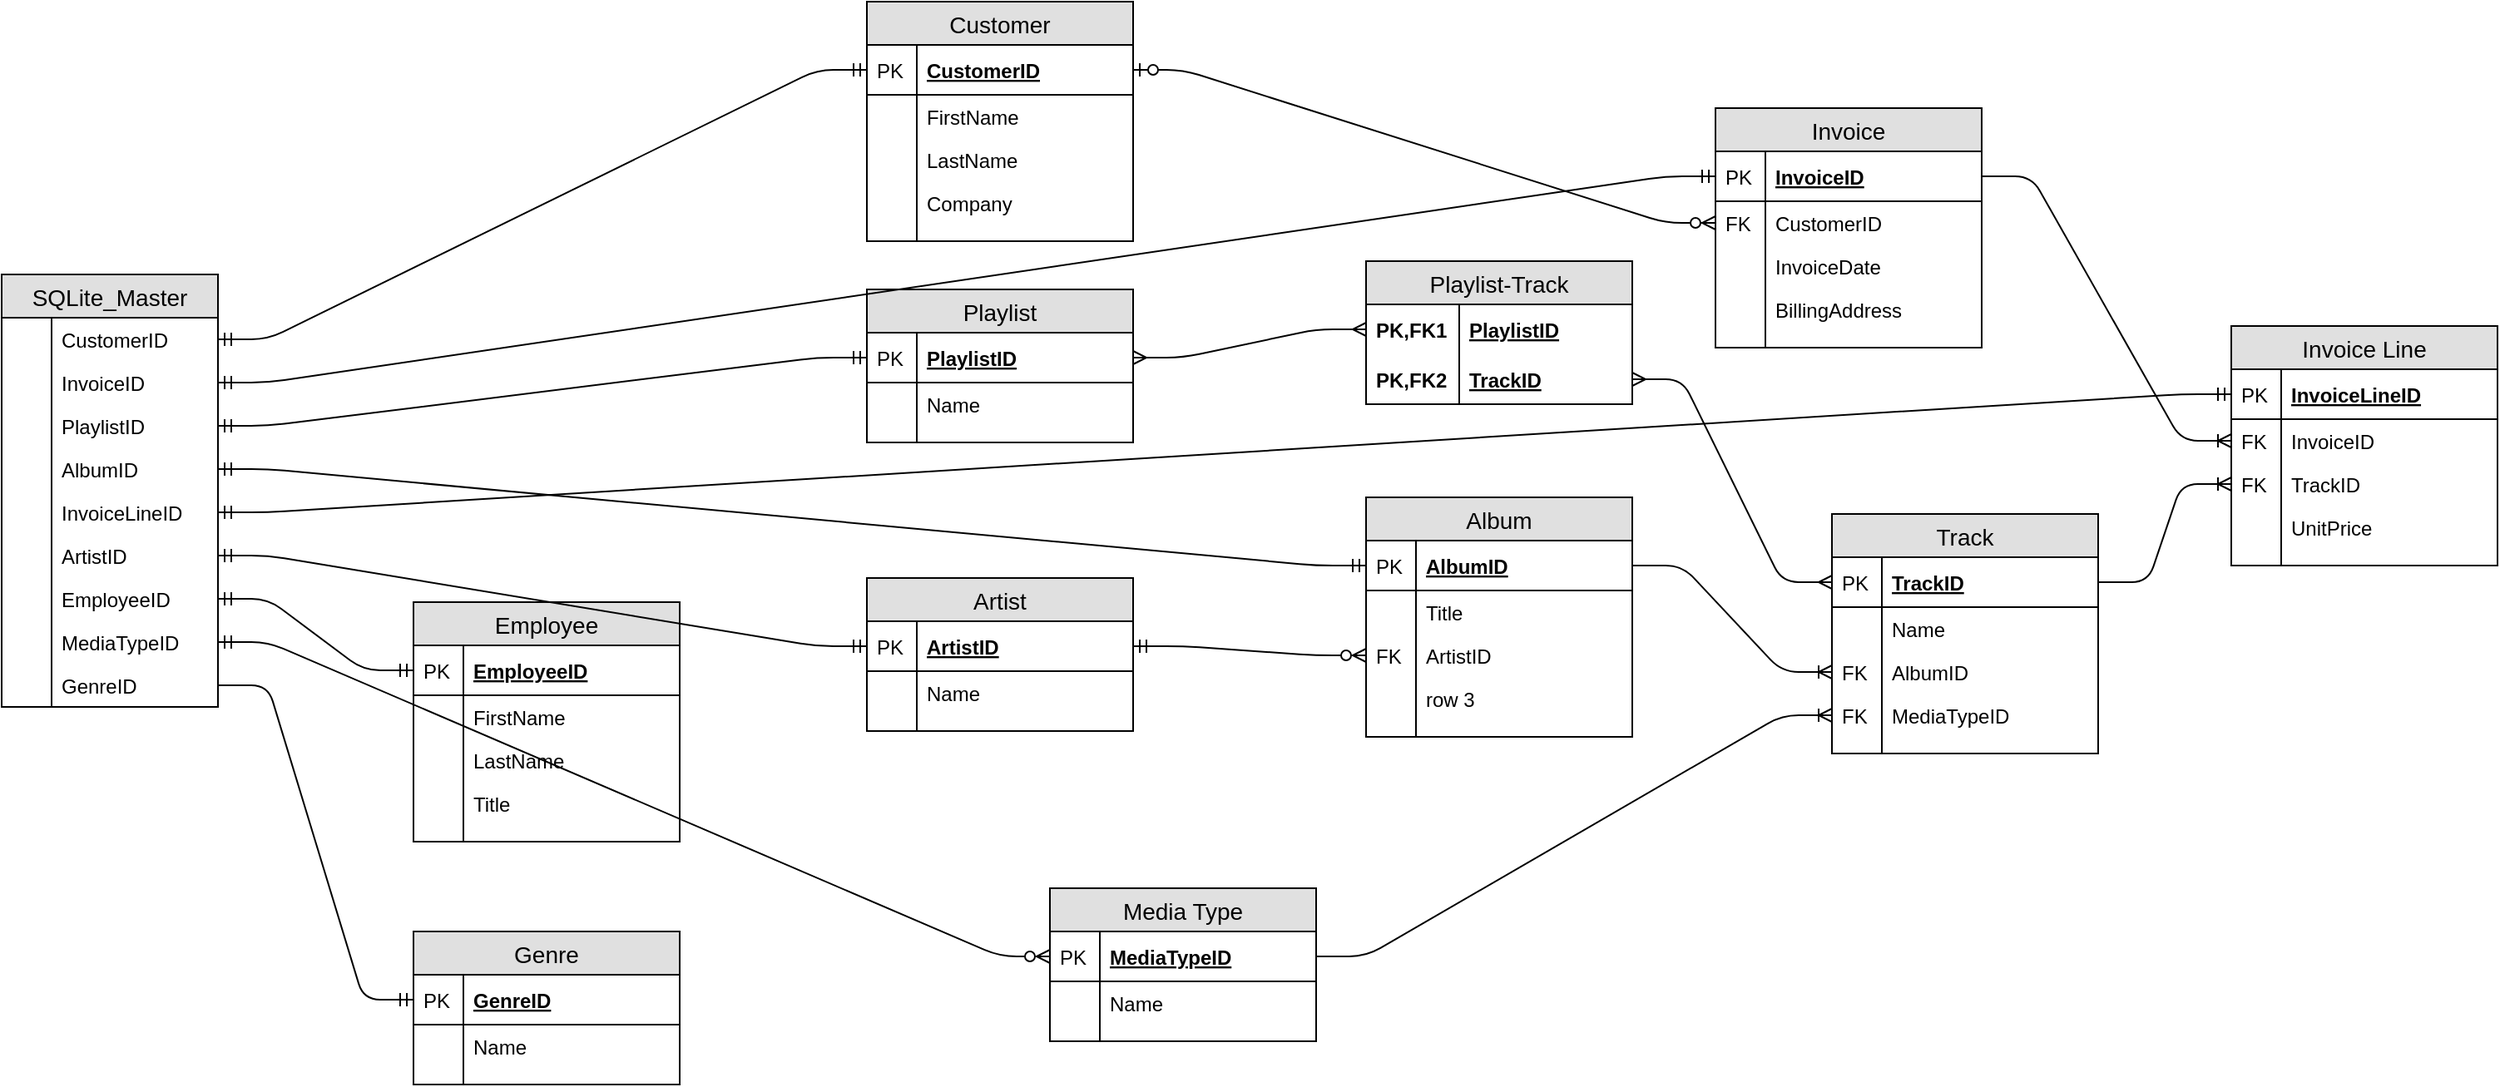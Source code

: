 <mxfile version="11.1.1" type="device"><diagram id="IpevnmtMNygLHd4X5Z6_" name="Page-1"><mxGraphModel dx="2503" dy="1873" grid="1" gridSize="10" guides="1" tooltips="1" connect="1" arrows="1" fold="1" page="1" pageScale="1" pageWidth="850" pageHeight="1100" math="0" shadow="0"><root><mxCell id="0"/><mxCell id="1" parent="0"/><mxCell id="aIwB2jkCK78AEVA_nYza-9" value="Album" style="swimlane;fontStyle=0;childLayout=stackLayout;horizontal=1;startSize=26;fillColor=#e0e0e0;horizontalStack=0;resizeParent=1;resizeParentMax=0;resizeLast=0;collapsible=1;marginBottom=0;swimlaneFillColor=#ffffff;align=center;fontSize=14;" vertex="1" parent="1"><mxGeometry x="580" y="-790" width="160" height="144" as="geometry"/></mxCell><mxCell id="aIwB2jkCK78AEVA_nYza-10" value="AlbumID" style="shape=partialRectangle;top=0;left=0;right=0;bottom=1;align=left;verticalAlign=middle;fillColor=none;spacingLeft=34;spacingRight=4;overflow=hidden;rotatable=0;points=[[0,0.5],[1,0.5]];portConstraint=eastwest;dropTarget=0;fontStyle=5;fontSize=12;" vertex="1" parent="aIwB2jkCK78AEVA_nYza-9"><mxGeometry y="26" width="160" height="30" as="geometry"/></mxCell><mxCell id="aIwB2jkCK78AEVA_nYza-11" value="PK" style="shape=partialRectangle;top=0;left=0;bottom=0;fillColor=none;align=left;verticalAlign=middle;spacingLeft=4;spacingRight=4;overflow=hidden;rotatable=0;points=[];portConstraint=eastwest;part=1;fontSize=12;" vertex="1" connectable="0" parent="aIwB2jkCK78AEVA_nYza-10"><mxGeometry width="30" height="30" as="geometry"/></mxCell><mxCell id="aIwB2jkCK78AEVA_nYza-12" value="Title" style="shape=partialRectangle;top=0;left=0;right=0;bottom=0;align=left;verticalAlign=top;fillColor=none;spacingLeft=34;spacingRight=4;overflow=hidden;rotatable=0;points=[[0,0.5],[1,0.5]];portConstraint=eastwest;dropTarget=0;fontSize=12;" vertex="1" parent="aIwB2jkCK78AEVA_nYza-9"><mxGeometry y="56" width="160" height="26" as="geometry"/></mxCell><mxCell id="aIwB2jkCK78AEVA_nYza-13" value="" style="shape=partialRectangle;top=0;left=0;bottom=0;fillColor=none;align=left;verticalAlign=top;spacingLeft=4;spacingRight=4;overflow=hidden;rotatable=0;points=[];portConstraint=eastwest;part=1;fontSize=12;" vertex="1" connectable="0" parent="aIwB2jkCK78AEVA_nYza-12"><mxGeometry width="30" height="26" as="geometry"/></mxCell><mxCell id="aIwB2jkCK78AEVA_nYza-14" value="ArtistID" style="shape=partialRectangle;top=0;left=0;right=0;bottom=0;align=left;verticalAlign=top;fillColor=none;spacingLeft=34;spacingRight=4;overflow=hidden;rotatable=0;points=[[0,0.5],[1,0.5]];portConstraint=eastwest;dropTarget=0;fontSize=12;" vertex="1" parent="aIwB2jkCK78AEVA_nYza-9"><mxGeometry y="82" width="160" height="26" as="geometry"/></mxCell><mxCell id="aIwB2jkCK78AEVA_nYza-15" value="FK" style="shape=partialRectangle;top=0;left=0;bottom=0;fillColor=none;align=left;verticalAlign=top;spacingLeft=4;spacingRight=4;overflow=hidden;rotatable=0;points=[];portConstraint=eastwest;part=1;fontSize=12;" vertex="1" connectable="0" parent="aIwB2jkCK78AEVA_nYza-14"><mxGeometry width="30" height="26" as="geometry"/></mxCell><mxCell id="aIwB2jkCK78AEVA_nYza-16" value="row 3" style="shape=partialRectangle;top=0;left=0;right=0;bottom=0;align=left;verticalAlign=top;fillColor=none;spacingLeft=34;spacingRight=4;overflow=hidden;rotatable=0;points=[[0,0.5],[1,0.5]];portConstraint=eastwest;dropTarget=0;fontSize=12;" vertex="1" parent="aIwB2jkCK78AEVA_nYza-9"><mxGeometry y="108" width="160" height="26" as="geometry"/></mxCell><mxCell id="aIwB2jkCK78AEVA_nYza-17" value="" style="shape=partialRectangle;top=0;left=0;bottom=0;fillColor=none;align=left;verticalAlign=top;spacingLeft=4;spacingRight=4;overflow=hidden;rotatable=0;points=[];portConstraint=eastwest;part=1;fontSize=12;" vertex="1" connectable="0" parent="aIwB2jkCK78AEVA_nYza-16"><mxGeometry width="30" height="26" as="geometry"/></mxCell><mxCell id="aIwB2jkCK78AEVA_nYza-18" value="" style="shape=partialRectangle;top=0;left=0;right=0;bottom=0;align=left;verticalAlign=top;fillColor=none;spacingLeft=34;spacingRight=4;overflow=hidden;rotatable=0;points=[[0,0.5],[1,0.5]];portConstraint=eastwest;dropTarget=0;fontSize=12;" vertex="1" parent="aIwB2jkCK78AEVA_nYza-9"><mxGeometry y="134" width="160" height="10" as="geometry"/></mxCell><mxCell id="aIwB2jkCK78AEVA_nYza-19" value="" style="shape=partialRectangle;top=0;left=0;bottom=0;fillColor=none;align=left;verticalAlign=top;spacingLeft=4;spacingRight=4;overflow=hidden;rotatable=0;points=[];portConstraint=eastwest;part=1;fontSize=12;" vertex="1" connectable="0" parent="aIwB2jkCK78AEVA_nYza-18"><mxGeometry width="30" height="10" as="geometry"/></mxCell><mxCell id="aIwB2jkCK78AEVA_nYza-27" value="Artist" style="swimlane;fontStyle=0;childLayout=stackLayout;horizontal=1;startSize=26;fillColor=#e0e0e0;horizontalStack=0;resizeParent=1;resizeParentMax=0;resizeLast=0;collapsible=1;marginBottom=0;swimlaneFillColor=#ffffff;align=center;fontSize=14;" vertex="1" parent="1"><mxGeometry x="280" y="-741.5" width="160" height="92" as="geometry"/></mxCell><mxCell id="aIwB2jkCK78AEVA_nYza-28" value="ArtistID" style="shape=partialRectangle;top=0;left=0;right=0;bottom=1;align=left;verticalAlign=middle;fillColor=none;spacingLeft=34;spacingRight=4;overflow=hidden;rotatable=0;points=[[0,0.5],[1,0.5]];portConstraint=eastwest;dropTarget=0;fontStyle=5;fontSize=12;" vertex="1" parent="aIwB2jkCK78AEVA_nYza-27"><mxGeometry y="26" width="160" height="30" as="geometry"/></mxCell><mxCell id="aIwB2jkCK78AEVA_nYza-29" value="PK" style="shape=partialRectangle;top=0;left=0;bottom=0;fillColor=none;align=left;verticalAlign=middle;spacingLeft=4;spacingRight=4;overflow=hidden;rotatable=0;points=[];portConstraint=eastwest;part=1;fontSize=12;" vertex="1" connectable="0" parent="aIwB2jkCK78AEVA_nYza-28"><mxGeometry width="30" height="30" as="geometry"/></mxCell><mxCell id="aIwB2jkCK78AEVA_nYza-30" value="Name" style="shape=partialRectangle;top=0;left=0;right=0;bottom=0;align=left;verticalAlign=top;fillColor=none;spacingLeft=34;spacingRight=4;overflow=hidden;rotatable=0;points=[[0,0.5],[1,0.5]];portConstraint=eastwest;dropTarget=0;fontSize=12;" vertex="1" parent="aIwB2jkCK78AEVA_nYza-27"><mxGeometry y="56" width="160" height="26" as="geometry"/></mxCell><mxCell id="aIwB2jkCK78AEVA_nYza-31" value="" style="shape=partialRectangle;top=0;left=0;bottom=0;fillColor=none;align=left;verticalAlign=top;spacingLeft=4;spacingRight=4;overflow=hidden;rotatable=0;points=[];portConstraint=eastwest;part=1;fontSize=12;" vertex="1" connectable="0" parent="aIwB2jkCK78AEVA_nYza-30"><mxGeometry width="30" height="26" as="geometry"/></mxCell><mxCell id="aIwB2jkCK78AEVA_nYza-36" value="" style="shape=partialRectangle;top=0;left=0;right=0;bottom=0;align=left;verticalAlign=top;fillColor=none;spacingLeft=34;spacingRight=4;overflow=hidden;rotatable=0;points=[[0,0.5],[1,0.5]];portConstraint=eastwest;dropTarget=0;fontSize=12;" vertex="1" parent="aIwB2jkCK78AEVA_nYza-27"><mxGeometry y="82" width="160" height="10" as="geometry"/></mxCell><mxCell id="aIwB2jkCK78AEVA_nYza-37" value="" style="shape=partialRectangle;top=0;left=0;bottom=0;fillColor=none;align=left;verticalAlign=top;spacingLeft=4;spacingRight=4;overflow=hidden;rotatable=0;points=[];portConstraint=eastwest;part=1;fontSize=12;" vertex="1" connectable="0" parent="aIwB2jkCK78AEVA_nYza-36"><mxGeometry width="30" height="10" as="geometry"/></mxCell><mxCell id="aIwB2jkCK78AEVA_nYza-38" value="Customer" style="swimlane;fontStyle=0;childLayout=stackLayout;horizontal=1;startSize=26;fillColor=#e0e0e0;horizontalStack=0;resizeParent=1;resizeParentMax=0;resizeLast=0;collapsible=1;marginBottom=0;swimlaneFillColor=#ffffff;align=center;fontSize=14;" vertex="1" parent="1"><mxGeometry x="280" y="-1088" width="160" height="144" as="geometry"/></mxCell><mxCell id="aIwB2jkCK78AEVA_nYza-39" value="CustomerID" style="shape=partialRectangle;top=0;left=0;right=0;bottom=1;align=left;verticalAlign=middle;fillColor=none;spacingLeft=34;spacingRight=4;overflow=hidden;rotatable=0;points=[[0,0.5],[1,0.5]];portConstraint=eastwest;dropTarget=0;fontStyle=5;fontSize=12;" vertex="1" parent="aIwB2jkCK78AEVA_nYza-38"><mxGeometry y="26" width="160" height="30" as="geometry"/></mxCell><mxCell id="aIwB2jkCK78AEVA_nYza-40" value="PK" style="shape=partialRectangle;top=0;left=0;bottom=0;fillColor=none;align=left;verticalAlign=middle;spacingLeft=4;spacingRight=4;overflow=hidden;rotatable=0;points=[];portConstraint=eastwest;part=1;fontSize=12;" vertex="1" connectable="0" parent="aIwB2jkCK78AEVA_nYza-39"><mxGeometry width="30" height="30" as="geometry"/></mxCell><mxCell id="aIwB2jkCK78AEVA_nYza-41" value="FirstName" style="shape=partialRectangle;top=0;left=0;right=0;bottom=0;align=left;verticalAlign=top;fillColor=none;spacingLeft=34;spacingRight=4;overflow=hidden;rotatable=0;points=[[0,0.5],[1,0.5]];portConstraint=eastwest;dropTarget=0;fontSize=12;" vertex="1" parent="aIwB2jkCK78AEVA_nYza-38"><mxGeometry y="56" width="160" height="26" as="geometry"/></mxCell><mxCell id="aIwB2jkCK78AEVA_nYza-42" value="" style="shape=partialRectangle;top=0;left=0;bottom=0;fillColor=none;align=left;verticalAlign=top;spacingLeft=4;spacingRight=4;overflow=hidden;rotatable=0;points=[];portConstraint=eastwest;part=1;fontSize=12;" vertex="1" connectable="0" parent="aIwB2jkCK78AEVA_nYza-41"><mxGeometry width="30" height="26" as="geometry"/></mxCell><mxCell id="aIwB2jkCK78AEVA_nYza-43" value="LastName" style="shape=partialRectangle;top=0;left=0;right=0;bottom=0;align=left;verticalAlign=top;fillColor=none;spacingLeft=34;spacingRight=4;overflow=hidden;rotatable=0;points=[[0,0.5],[1,0.5]];portConstraint=eastwest;dropTarget=0;fontSize=12;" vertex="1" parent="aIwB2jkCK78AEVA_nYza-38"><mxGeometry y="82" width="160" height="26" as="geometry"/></mxCell><mxCell id="aIwB2jkCK78AEVA_nYza-44" value="" style="shape=partialRectangle;top=0;left=0;bottom=0;fillColor=none;align=left;verticalAlign=top;spacingLeft=4;spacingRight=4;overflow=hidden;rotatable=0;points=[];portConstraint=eastwest;part=1;fontSize=12;" vertex="1" connectable="0" parent="aIwB2jkCK78AEVA_nYza-43"><mxGeometry width="30" height="26" as="geometry"/></mxCell><mxCell id="aIwB2jkCK78AEVA_nYza-45" value="Company" style="shape=partialRectangle;top=0;left=0;right=0;bottom=0;align=left;verticalAlign=top;fillColor=none;spacingLeft=34;spacingRight=4;overflow=hidden;rotatable=0;points=[[0,0.5],[1,0.5]];portConstraint=eastwest;dropTarget=0;fontSize=12;" vertex="1" parent="aIwB2jkCK78AEVA_nYza-38"><mxGeometry y="108" width="160" height="26" as="geometry"/></mxCell><mxCell id="aIwB2jkCK78AEVA_nYza-46" value="" style="shape=partialRectangle;top=0;left=0;bottom=0;fillColor=none;align=left;verticalAlign=top;spacingLeft=4;spacingRight=4;overflow=hidden;rotatable=0;points=[];portConstraint=eastwest;part=1;fontSize=12;" vertex="1" connectable="0" parent="aIwB2jkCK78AEVA_nYza-45"><mxGeometry width="30" height="26" as="geometry"/></mxCell><mxCell id="aIwB2jkCK78AEVA_nYza-47" value="" style="shape=partialRectangle;top=0;left=0;right=0;bottom=0;align=left;verticalAlign=top;fillColor=none;spacingLeft=34;spacingRight=4;overflow=hidden;rotatable=0;points=[[0,0.5],[1,0.5]];portConstraint=eastwest;dropTarget=0;fontSize=12;" vertex="1" parent="aIwB2jkCK78AEVA_nYza-38"><mxGeometry y="134" width="160" height="10" as="geometry"/></mxCell><mxCell id="aIwB2jkCK78AEVA_nYza-48" value="" style="shape=partialRectangle;top=0;left=0;bottom=0;fillColor=none;align=left;verticalAlign=top;spacingLeft=4;spacingRight=4;overflow=hidden;rotatable=0;points=[];portConstraint=eastwest;part=1;fontSize=12;" vertex="1" connectable="0" parent="aIwB2jkCK78AEVA_nYza-47"><mxGeometry width="30" height="10" as="geometry"/></mxCell><mxCell id="aIwB2jkCK78AEVA_nYza-49" value="Employee" style="swimlane;fontStyle=0;childLayout=stackLayout;horizontal=1;startSize=26;fillColor=#e0e0e0;horizontalStack=0;resizeParent=1;resizeParentMax=0;resizeLast=0;collapsible=1;marginBottom=0;swimlaneFillColor=#ffffff;align=center;fontSize=14;" vertex="1" parent="1"><mxGeometry x="7.5" y="-727" width="160" height="144" as="geometry"/></mxCell><mxCell id="aIwB2jkCK78AEVA_nYza-50" value="EmployeeID" style="shape=partialRectangle;top=0;left=0;right=0;bottom=1;align=left;verticalAlign=middle;fillColor=none;spacingLeft=34;spacingRight=4;overflow=hidden;rotatable=0;points=[[0,0.5],[1,0.5]];portConstraint=eastwest;dropTarget=0;fontStyle=5;fontSize=12;" vertex="1" parent="aIwB2jkCK78AEVA_nYza-49"><mxGeometry y="26" width="160" height="30" as="geometry"/></mxCell><mxCell id="aIwB2jkCK78AEVA_nYza-51" value="PK" style="shape=partialRectangle;top=0;left=0;bottom=0;fillColor=none;align=left;verticalAlign=middle;spacingLeft=4;spacingRight=4;overflow=hidden;rotatable=0;points=[];portConstraint=eastwest;part=1;fontSize=12;" vertex="1" connectable="0" parent="aIwB2jkCK78AEVA_nYza-50"><mxGeometry width="30" height="30" as="geometry"/></mxCell><mxCell id="aIwB2jkCK78AEVA_nYza-52" value="FirstName" style="shape=partialRectangle;top=0;left=0;right=0;bottom=0;align=left;verticalAlign=top;fillColor=none;spacingLeft=34;spacingRight=4;overflow=hidden;rotatable=0;points=[[0,0.5],[1,0.5]];portConstraint=eastwest;dropTarget=0;fontSize=12;" vertex="1" parent="aIwB2jkCK78AEVA_nYza-49"><mxGeometry y="56" width="160" height="26" as="geometry"/></mxCell><mxCell id="aIwB2jkCK78AEVA_nYza-53" value="" style="shape=partialRectangle;top=0;left=0;bottom=0;fillColor=none;align=left;verticalAlign=top;spacingLeft=4;spacingRight=4;overflow=hidden;rotatable=0;points=[];portConstraint=eastwest;part=1;fontSize=12;" vertex="1" connectable="0" parent="aIwB2jkCK78AEVA_nYza-52"><mxGeometry width="30" height="26" as="geometry"/></mxCell><mxCell id="aIwB2jkCK78AEVA_nYza-54" value="LastName" style="shape=partialRectangle;top=0;left=0;right=0;bottom=0;align=left;verticalAlign=top;fillColor=none;spacingLeft=34;spacingRight=4;overflow=hidden;rotatable=0;points=[[0,0.5],[1,0.5]];portConstraint=eastwest;dropTarget=0;fontSize=12;" vertex="1" parent="aIwB2jkCK78AEVA_nYza-49"><mxGeometry y="82" width="160" height="26" as="geometry"/></mxCell><mxCell id="aIwB2jkCK78AEVA_nYza-55" value="" style="shape=partialRectangle;top=0;left=0;bottom=0;fillColor=none;align=left;verticalAlign=top;spacingLeft=4;spacingRight=4;overflow=hidden;rotatable=0;points=[];portConstraint=eastwest;part=1;fontSize=12;" vertex="1" connectable="0" parent="aIwB2jkCK78AEVA_nYza-54"><mxGeometry width="30" height="26" as="geometry"/></mxCell><mxCell id="aIwB2jkCK78AEVA_nYza-56" value="Title" style="shape=partialRectangle;top=0;left=0;right=0;bottom=0;align=left;verticalAlign=top;fillColor=none;spacingLeft=34;spacingRight=4;overflow=hidden;rotatable=0;points=[[0,0.5],[1,0.5]];portConstraint=eastwest;dropTarget=0;fontSize=12;" vertex="1" parent="aIwB2jkCK78AEVA_nYza-49"><mxGeometry y="108" width="160" height="26" as="geometry"/></mxCell><mxCell id="aIwB2jkCK78AEVA_nYza-57" value="" style="shape=partialRectangle;top=0;left=0;bottom=0;fillColor=none;align=left;verticalAlign=top;spacingLeft=4;spacingRight=4;overflow=hidden;rotatable=0;points=[];portConstraint=eastwest;part=1;fontSize=12;" vertex="1" connectable="0" parent="aIwB2jkCK78AEVA_nYza-56"><mxGeometry width="30" height="26" as="geometry"/></mxCell><mxCell id="aIwB2jkCK78AEVA_nYza-58" value="" style="shape=partialRectangle;top=0;left=0;right=0;bottom=0;align=left;verticalAlign=top;fillColor=none;spacingLeft=34;spacingRight=4;overflow=hidden;rotatable=0;points=[[0,0.5],[1,0.5]];portConstraint=eastwest;dropTarget=0;fontSize=12;" vertex="1" parent="aIwB2jkCK78AEVA_nYza-49"><mxGeometry y="134" width="160" height="10" as="geometry"/></mxCell><mxCell id="aIwB2jkCK78AEVA_nYza-59" value="" style="shape=partialRectangle;top=0;left=0;bottom=0;fillColor=none;align=left;verticalAlign=top;spacingLeft=4;spacingRight=4;overflow=hidden;rotatable=0;points=[];portConstraint=eastwest;part=1;fontSize=12;" vertex="1" connectable="0" parent="aIwB2jkCK78AEVA_nYza-58"><mxGeometry width="30" height="10" as="geometry"/></mxCell><mxCell id="aIwB2jkCK78AEVA_nYza-60" value="Genre" style="swimlane;fontStyle=0;childLayout=stackLayout;horizontal=1;startSize=26;fillColor=#e0e0e0;horizontalStack=0;resizeParent=1;resizeParentMax=0;resizeLast=0;collapsible=1;marginBottom=0;swimlaneFillColor=#ffffff;align=center;fontSize=14;" vertex="1" parent="1"><mxGeometry x="7.5" y="-529" width="160" height="92" as="geometry"/></mxCell><mxCell id="aIwB2jkCK78AEVA_nYza-61" value="GenreID" style="shape=partialRectangle;top=0;left=0;right=0;bottom=1;align=left;verticalAlign=middle;fillColor=none;spacingLeft=34;spacingRight=4;overflow=hidden;rotatable=0;points=[[0,0.5],[1,0.5]];portConstraint=eastwest;dropTarget=0;fontStyle=5;fontSize=12;" vertex="1" parent="aIwB2jkCK78AEVA_nYza-60"><mxGeometry y="26" width="160" height="30" as="geometry"/></mxCell><mxCell id="aIwB2jkCK78AEVA_nYza-62" value="PK" style="shape=partialRectangle;top=0;left=0;bottom=0;fillColor=none;align=left;verticalAlign=middle;spacingLeft=4;spacingRight=4;overflow=hidden;rotatable=0;points=[];portConstraint=eastwest;part=1;fontSize=12;" vertex="1" connectable="0" parent="aIwB2jkCK78AEVA_nYza-61"><mxGeometry width="30" height="30" as="geometry"/></mxCell><mxCell id="aIwB2jkCK78AEVA_nYza-63" value="Name" style="shape=partialRectangle;top=0;left=0;right=0;bottom=0;align=left;verticalAlign=top;fillColor=none;spacingLeft=34;spacingRight=4;overflow=hidden;rotatable=0;points=[[0,0.5],[1,0.5]];portConstraint=eastwest;dropTarget=0;fontSize=12;" vertex="1" parent="aIwB2jkCK78AEVA_nYza-60"><mxGeometry y="56" width="160" height="26" as="geometry"/></mxCell><mxCell id="aIwB2jkCK78AEVA_nYza-64" value="" style="shape=partialRectangle;top=0;left=0;bottom=0;fillColor=none;align=left;verticalAlign=top;spacingLeft=4;spacingRight=4;overflow=hidden;rotatable=0;points=[];portConstraint=eastwest;part=1;fontSize=12;" vertex="1" connectable="0" parent="aIwB2jkCK78AEVA_nYza-63"><mxGeometry width="30" height="26" as="geometry"/></mxCell><mxCell id="aIwB2jkCK78AEVA_nYza-69" value="" style="shape=partialRectangle;top=0;left=0;right=0;bottom=0;align=left;verticalAlign=top;fillColor=none;spacingLeft=34;spacingRight=4;overflow=hidden;rotatable=0;points=[[0,0.5],[1,0.5]];portConstraint=eastwest;dropTarget=0;fontSize=12;" vertex="1" parent="aIwB2jkCK78AEVA_nYza-60"><mxGeometry y="82" width="160" height="10" as="geometry"/></mxCell><mxCell id="aIwB2jkCK78AEVA_nYza-70" value="" style="shape=partialRectangle;top=0;left=0;bottom=0;fillColor=none;align=left;verticalAlign=top;spacingLeft=4;spacingRight=4;overflow=hidden;rotatable=0;points=[];portConstraint=eastwest;part=1;fontSize=12;" vertex="1" connectable="0" parent="aIwB2jkCK78AEVA_nYza-69"><mxGeometry width="30" height="10" as="geometry"/></mxCell><mxCell id="aIwB2jkCK78AEVA_nYza-71" value="Invoice" style="swimlane;fontStyle=0;childLayout=stackLayout;horizontal=1;startSize=26;fillColor=#e0e0e0;horizontalStack=0;resizeParent=1;resizeParentMax=0;resizeLast=0;collapsible=1;marginBottom=0;swimlaneFillColor=#ffffff;align=center;fontSize=14;" vertex="1" parent="1"><mxGeometry x="790" y="-1024" width="160" height="144" as="geometry"/></mxCell><mxCell id="aIwB2jkCK78AEVA_nYza-72" value="InvoiceID" style="shape=partialRectangle;top=0;left=0;right=0;bottom=1;align=left;verticalAlign=middle;fillColor=none;spacingLeft=34;spacingRight=4;overflow=hidden;rotatable=0;points=[[0,0.5],[1,0.5]];portConstraint=eastwest;dropTarget=0;fontStyle=5;fontSize=12;" vertex="1" parent="aIwB2jkCK78AEVA_nYza-71"><mxGeometry y="26" width="160" height="30" as="geometry"/></mxCell><mxCell id="aIwB2jkCK78AEVA_nYza-73" value="PK" style="shape=partialRectangle;top=0;left=0;bottom=0;fillColor=none;align=left;verticalAlign=middle;spacingLeft=4;spacingRight=4;overflow=hidden;rotatable=0;points=[];portConstraint=eastwest;part=1;fontSize=12;" vertex="1" connectable="0" parent="aIwB2jkCK78AEVA_nYza-72"><mxGeometry width="30" height="30" as="geometry"/></mxCell><mxCell id="aIwB2jkCK78AEVA_nYza-74" value="CustomerID" style="shape=partialRectangle;top=0;left=0;right=0;bottom=0;align=left;verticalAlign=top;fillColor=none;spacingLeft=34;spacingRight=4;overflow=hidden;rotatable=0;points=[[0,0.5],[1,0.5]];portConstraint=eastwest;dropTarget=0;fontSize=12;" vertex="1" parent="aIwB2jkCK78AEVA_nYza-71"><mxGeometry y="56" width="160" height="26" as="geometry"/></mxCell><mxCell id="aIwB2jkCK78AEVA_nYza-75" value="FK" style="shape=partialRectangle;top=0;left=0;bottom=0;fillColor=none;align=left;verticalAlign=top;spacingLeft=4;spacingRight=4;overflow=hidden;rotatable=0;points=[];portConstraint=eastwest;part=1;fontSize=12;" vertex="1" connectable="0" parent="aIwB2jkCK78AEVA_nYza-74"><mxGeometry width="30" height="26" as="geometry"/></mxCell><mxCell id="aIwB2jkCK78AEVA_nYza-76" value="InvoiceDate" style="shape=partialRectangle;top=0;left=0;right=0;bottom=0;align=left;verticalAlign=top;fillColor=none;spacingLeft=34;spacingRight=4;overflow=hidden;rotatable=0;points=[[0,0.5],[1,0.5]];portConstraint=eastwest;dropTarget=0;fontSize=12;" vertex="1" parent="aIwB2jkCK78AEVA_nYza-71"><mxGeometry y="82" width="160" height="26" as="geometry"/></mxCell><mxCell id="aIwB2jkCK78AEVA_nYza-77" value="" style="shape=partialRectangle;top=0;left=0;bottom=0;fillColor=none;align=left;verticalAlign=top;spacingLeft=4;spacingRight=4;overflow=hidden;rotatable=0;points=[];portConstraint=eastwest;part=1;fontSize=12;" vertex="1" connectable="0" parent="aIwB2jkCK78AEVA_nYza-76"><mxGeometry width="30" height="26" as="geometry"/></mxCell><mxCell id="aIwB2jkCK78AEVA_nYza-78" value="BillingAddress" style="shape=partialRectangle;top=0;left=0;right=0;bottom=0;align=left;verticalAlign=top;fillColor=none;spacingLeft=34;spacingRight=4;overflow=hidden;rotatable=0;points=[[0,0.5],[1,0.5]];portConstraint=eastwest;dropTarget=0;fontSize=12;" vertex="1" parent="aIwB2jkCK78AEVA_nYza-71"><mxGeometry y="108" width="160" height="26" as="geometry"/></mxCell><mxCell id="aIwB2jkCK78AEVA_nYza-79" value="" style="shape=partialRectangle;top=0;left=0;bottom=0;fillColor=none;align=left;verticalAlign=top;spacingLeft=4;spacingRight=4;overflow=hidden;rotatable=0;points=[];portConstraint=eastwest;part=1;fontSize=12;" vertex="1" connectable="0" parent="aIwB2jkCK78AEVA_nYza-78"><mxGeometry width="30" height="26" as="geometry"/></mxCell><mxCell id="aIwB2jkCK78AEVA_nYza-80" value="" style="shape=partialRectangle;top=0;left=0;right=0;bottom=0;align=left;verticalAlign=top;fillColor=none;spacingLeft=34;spacingRight=4;overflow=hidden;rotatable=0;points=[[0,0.5],[1,0.5]];portConstraint=eastwest;dropTarget=0;fontSize=12;" vertex="1" parent="aIwB2jkCK78AEVA_nYza-71"><mxGeometry y="134" width="160" height="10" as="geometry"/></mxCell><mxCell id="aIwB2jkCK78AEVA_nYza-81" value="" style="shape=partialRectangle;top=0;left=0;bottom=0;fillColor=none;align=left;verticalAlign=top;spacingLeft=4;spacingRight=4;overflow=hidden;rotatable=0;points=[];portConstraint=eastwest;part=1;fontSize=12;" vertex="1" connectable="0" parent="aIwB2jkCK78AEVA_nYza-80"><mxGeometry width="30" height="10" as="geometry"/></mxCell><mxCell id="aIwB2jkCK78AEVA_nYza-82" value="Invoice Line" style="swimlane;fontStyle=0;childLayout=stackLayout;horizontal=1;startSize=26;fillColor=#e0e0e0;horizontalStack=0;resizeParent=1;resizeParentMax=0;resizeLast=0;collapsible=1;marginBottom=0;swimlaneFillColor=#ffffff;align=center;fontSize=14;" vertex="1" parent="1"><mxGeometry x="1100" y="-893" width="160" height="144" as="geometry"/></mxCell><mxCell id="aIwB2jkCK78AEVA_nYza-83" value="InvoiceLineID" style="shape=partialRectangle;top=0;left=0;right=0;bottom=1;align=left;verticalAlign=middle;fillColor=none;spacingLeft=34;spacingRight=4;overflow=hidden;rotatable=0;points=[[0,0.5],[1,0.5]];portConstraint=eastwest;dropTarget=0;fontStyle=5;fontSize=12;" vertex="1" parent="aIwB2jkCK78AEVA_nYza-82"><mxGeometry y="26" width="160" height="30" as="geometry"/></mxCell><mxCell id="aIwB2jkCK78AEVA_nYza-84" value="PK" style="shape=partialRectangle;top=0;left=0;bottom=0;fillColor=none;align=left;verticalAlign=middle;spacingLeft=4;spacingRight=4;overflow=hidden;rotatable=0;points=[];portConstraint=eastwest;part=1;fontSize=12;" vertex="1" connectable="0" parent="aIwB2jkCK78AEVA_nYza-83"><mxGeometry width="30" height="30" as="geometry"/></mxCell><mxCell id="aIwB2jkCK78AEVA_nYza-85" value="InvoiceID" style="shape=partialRectangle;top=0;left=0;right=0;bottom=0;align=left;verticalAlign=top;fillColor=none;spacingLeft=34;spacingRight=4;overflow=hidden;rotatable=0;points=[[0,0.5],[1,0.5]];portConstraint=eastwest;dropTarget=0;fontSize=12;" vertex="1" parent="aIwB2jkCK78AEVA_nYza-82"><mxGeometry y="56" width="160" height="26" as="geometry"/></mxCell><mxCell id="aIwB2jkCK78AEVA_nYza-86" value="FK" style="shape=partialRectangle;top=0;left=0;bottom=0;fillColor=none;align=left;verticalAlign=top;spacingLeft=4;spacingRight=4;overflow=hidden;rotatable=0;points=[];portConstraint=eastwest;part=1;fontSize=12;" vertex="1" connectable="0" parent="aIwB2jkCK78AEVA_nYza-85"><mxGeometry width="30" height="26" as="geometry"/></mxCell><mxCell id="aIwB2jkCK78AEVA_nYza-87" value="TrackID" style="shape=partialRectangle;top=0;left=0;right=0;bottom=0;align=left;verticalAlign=top;fillColor=none;spacingLeft=34;spacingRight=4;overflow=hidden;rotatable=0;points=[[0,0.5],[1,0.5]];portConstraint=eastwest;dropTarget=0;fontSize=12;" vertex="1" parent="aIwB2jkCK78AEVA_nYza-82"><mxGeometry y="82" width="160" height="26" as="geometry"/></mxCell><mxCell id="aIwB2jkCK78AEVA_nYza-88" value="FK" style="shape=partialRectangle;top=0;left=0;bottom=0;fillColor=none;align=left;verticalAlign=top;spacingLeft=4;spacingRight=4;overflow=hidden;rotatable=0;points=[];portConstraint=eastwest;part=1;fontSize=12;" vertex="1" connectable="0" parent="aIwB2jkCK78AEVA_nYza-87"><mxGeometry width="30" height="26" as="geometry"/></mxCell><mxCell id="aIwB2jkCK78AEVA_nYza-89" value="UnitPrice" style="shape=partialRectangle;top=0;left=0;right=0;bottom=0;align=left;verticalAlign=top;fillColor=none;spacingLeft=34;spacingRight=4;overflow=hidden;rotatable=0;points=[[0,0.5],[1,0.5]];portConstraint=eastwest;dropTarget=0;fontSize=12;" vertex="1" parent="aIwB2jkCK78AEVA_nYza-82"><mxGeometry y="108" width="160" height="26" as="geometry"/></mxCell><mxCell id="aIwB2jkCK78AEVA_nYza-90" value="" style="shape=partialRectangle;top=0;left=0;bottom=0;fillColor=none;align=left;verticalAlign=top;spacingLeft=4;spacingRight=4;overflow=hidden;rotatable=0;points=[];portConstraint=eastwest;part=1;fontSize=12;" vertex="1" connectable="0" parent="aIwB2jkCK78AEVA_nYza-89"><mxGeometry width="30" height="26" as="geometry"/></mxCell><mxCell id="aIwB2jkCK78AEVA_nYza-91" value="" style="shape=partialRectangle;top=0;left=0;right=0;bottom=0;align=left;verticalAlign=top;fillColor=none;spacingLeft=34;spacingRight=4;overflow=hidden;rotatable=0;points=[[0,0.5],[1,0.5]];portConstraint=eastwest;dropTarget=0;fontSize=12;" vertex="1" parent="aIwB2jkCK78AEVA_nYza-82"><mxGeometry y="134" width="160" height="10" as="geometry"/></mxCell><mxCell id="aIwB2jkCK78AEVA_nYza-92" value="" style="shape=partialRectangle;top=0;left=0;bottom=0;fillColor=none;align=left;verticalAlign=top;spacingLeft=4;spacingRight=4;overflow=hidden;rotatable=0;points=[];portConstraint=eastwest;part=1;fontSize=12;" vertex="1" connectable="0" parent="aIwB2jkCK78AEVA_nYza-91"><mxGeometry width="30" height="10" as="geometry"/></mxCell><mxCell id="aIwB2jkCK78AEVA_nYza-93" value="Media Type" style="swimlane;fontStyle=0;childLayout=stackLayout;horizontal=1;startSize=26;fillColor=#e0e0e0;horizontalStack=0;resizeParent=1;resizeParentMax=0;resizeLast=0;collapsible=1;marginBottom=0;swimlaneFillColor=#ffffff;align=center;fontSize=14;" vertex="1" parent="1"><mxGeometry x="390" y="-555" width="160" height="92" as="geometry"/></mxCell><mxCell id="aIwB2jkCK78AEVA_nYza-94" value="MediaTypeID" style="shape=partialRectangle;top=0;left=0;right=0;bottom=1;align=left;verticalAlign=middle;fillColor=none;spacingLeft=34;spacingRight=4;overflow=hidden;rotatable=0;points=[[0,0.5],[1,0.5]];portConstraint=eastwest;dropTarget=0;fontStyle=5;fontSize=12;" vertex="1" parent="aIwB2jkCK78AEVA_nYza-93"><mxGeometry y="26" width="160" height="30" as="geometry"/></mxCell><mxCell id="aIwB2jkCK78AEVA_nYza-95" value="PK" style="shape=partialRectangle;top=0;left=0;bottom=0;fillColor=none;align=left;verticalAlign=middle;spacingLeft=4;spacingRight=4;overflow=hidden;rotatable=0;points=[];portConstraint=eastwest;part=1;fontSize=12;" vertex="1" connectable="0" parent="aIwB2jkCK78AEVA_nYza-94"><mxGeometry width="30" height="30" as="geometry"/></mxCell><mxCell id="aIwB2jkCK78AEVA_nYza-96" value="Name" style="shape=partialRectangle;top=0;left=0;right=0;bottom=0;align=left;verticalAlign=top;fillColor=none;spacingLeft=34;spacingRight=4;overflow=hidden;rotatable=0;points=[[0,0.5],[1,0.5]];portConstraint=eastwest;dropTarget=0;fontSize=12;" vertex="1" parent="aIwB2jkCK78AEVA_nYza-93"><mxGeometry y="56" width="160" height="26" as="geometry"/></mxCell><mxCell id="aIwB2jkCK78AEVA_nYza-97" value="" style="shape=partialRectangle;top=0;left=0;bottom=0;fillColor=none;align=left;verticalAlign=top;spacingLeft=4;spacingRight=4;overflow=hidden;rotatable=0;points=[];portConstraint=eastwest;part=1;fontSize=12;" vertex="1" connectable="0" parent="aIwB2jkCK78AEVA_nYza-96"><mxGeometry width="30" height="26" as="geometry"/></mxCell><mxCell id="aIwB2jkCK78AEVA_nYza-102" value="" style="shape=partialRectangle;top=0;left=0;right=0;bottom=0;align=left;verticalAlign=top;fillColor=none;spacingLeft=34;spacingRight=4;overflow=hidden;rotatable=0;points=[[0,0.5],[1,0.5]];portConstraint=eastwest;dropTarget=0;fontSize=12;" vertex="1" parent="aIwB2jkCK78AEVA_nYza-93"><mxGeometry y="82" width="160" height="10" as="geometry"/></mxCell><mxCell id="aIwB2jkCK78AEVA_nYza-103" value="" style="shape=partialRectangle;top=0;left=0;bottom=0;fillColor=none;align=left;verticalAlign=top;spacingLeft=4;spacingRight=4;overflow=hidden;rotatable=0;points=[];portConstraint=eastwest;part=1;fontSize=12;" vertex="1" connectable="0" parent="aIwB2jkCK78AEVA_nYza-102"><mxGeometry width="30" height="10" as="geometry"/></mxCell><mxCell id="aIwB2jkCK78AEVA_nYza-104" value="Playlist" style="swimlane;fontStyle=0;childLayout=stackLayout;horizontal=1;startSize=26;fillColor=#e0e0e0;horizontalStack=0;resizeParent=1;resizeParentMax=0;resizeLast=0;collapsible=1;marginBottom=0;swimlaneFillColor=#ffffff;align=center;fontSize=14;" vertex="1" parent="1"><mxGeometry x="280" y="-915" width="160" height="92" as="geometry"/></mxCell><mxCell id="aIwB2jkCK78AEVA_nYza-105" value="PlaylistID" style="shape=partialRectangle;top=0;left=0;right=0;bottom=1;align=left;verticalAlign=middle;fillColor=none;spacingLeft=34;spacingRight=4;overflow=hidden;rotatable=0;points=[[0,0.5],[1,0.5]];portConstraint=eastwest;dropTarget=0;fontStyle=5;fontSize=12;" vertex="1" parent="aIwB2jkCK78AEVA_nYza-104"><mxGeometry y="26" width="160" height="30" as="geometry"/></mxCell><mxCell id="aIwB2jkCK78AEVA_nYza-106" value="PK" style="shape=partialRectangle;top=0;left=0;bottom=0;fillColor=none;align=left;verticalAlign=middle;spacingLeft=4;spacingRight=4;overflow=hidden;rotatable=0;points=[];portConstraint=eastwest;part=1;fontSize=12;" vertex="1" connectable="0" parent="aIwB2jkCK78AEVA_nYza-105"><mxGeometry width="30" height="30" as="geometry"/></mxCell><mxCell id="aIwB2jkCK78AEVA_nYza-107" value="Name" style="shape=partialRectangle;top=0;left=0;right=0;bottom=0;align=left;verticalAlign=top;fillColor=none;spacingLeft=34;spacingRight=4;overflow=hidden;rotatable=0;points=[[0,0.5],[1,0.5]];portConstraint=eastwest;dropTarget=0;fontSize=12;" vertex="1" parent="aIwB2jkCK78AEVA_nYza-104"><mxGeometry y="56" width="160" height="26" as="geometry"/></mxCell><mxCell id="aIwB2jkCK78AEVA_nYza-108" value="" style="shape=partialRectangle;top=0;left=0;bottom=0;fillColor=none;align=left;verticalAlign=top;spacingLeft=4;spacingRight=4;overflow=hidden;rotatable=0;points=[];portConstraint=eastwest;part=1;fontSize=12;" vertex="1" connectable="0" parent="aIwB2jkCK78AEVA_nYza-107"><mxGeometry width="30" height="26" as="geometry"/></mxCell><mxCell id="aIwB2jkCK78AEVA_nYza-113" value="" style="shape=partialRectangle;top=0;left=0;right=0;bottom=0;align=left;verticalAlign=top;fillColor=none;spacingLeft=34;spacingRight=4;overflow=hidden;rotatable=0;points=[[0,0.5],[1,0.5]];portConstraint=eastwest;dropTarget=0;fontSize=12;" vertex="1" parent="aIwB2jkCK78AEVA_nYza-104"><mxGeometry y="82" width="160" height="10" as="geometry"/></mxCell><mxCell id="aIwB2jkCK78AEVA_nYza-114" value="" style="shape=partialRectangle;top=0;left=0;bottom=0;fillColor=none;align=left;verticalAlign=top;spacingLeft=4;spacingRight=4;overflow=hidden;rotatable=0;points=[];portConstraint=eastwest;part=1;fontSize=12;" vertex="1" connectable="0" parent="aIwB2jkCK78AEVA_nYza-113"><mxGeometry width="30" height="10" as="geometry"/></mxCell><mxCell id="aIwB2jkCK78AEVA_nYza-115" value="Track" style="swimlane;fontStyle=0;childLayout=stackLayout;horizontal=1;startSize=26;fillColor=#e0e0e0;horizontalStack=0;resizeParent=1;resizeParentMax=0;resizeLast=0;collapsible=1;marginBottom=0;swimlaneFillColor=#ffffff;align=center;fontSize=14;" vertex="1" parent="1"><mxGeometry x="860" y="-780" width="160" height="144" as="geometry"/></mxCell><mxCell id="aIwB2jkCK78AEVA_nYza-116" value="TrackID" style="shape=partialRectangle;top=0;left=0;right=0;bottom=1;align=left;verticalAlign=middle;fillColor=none;spacingLeft=34;spacingRight=4;overflow=hidden;rotatable=0;points=[[0,0.5],[1,0.5]];portConstraint=eastwest;dropTarget=0;fontStyle=5;fontSize=12;" vertex="1" parent="aIwB2jkCK78AEVA_nYza-115"><mxGeometry y="26" width="160" height="30" as="geometry"/></mxCell><mxCell id="aIwB2jkCK78AEVA_nYza-117" value="PK" style="shape=partialRectangle;top=0;left=0;bottom=0;fillColor=none;align=left;verticalAlign=middle;spacingLeft=4;spacingRight=4;overflow=hidden;rotatable=0;points=[];portConstraint=eastwest;part=1;fontSize=12;" vertex="1" connectable="0" parent="aIwB2jkCK78AEVA_nYza-116"><mxGeometry width="30" height="30" as="geometry"/></mxCell><mxCell id="aIwB2jkCK78AEVA_nYza-118" value="Name" style="shape=partialRectangle;top=0;left=0;right=0;bottom=0;align=left;verticalAlign=top;fillColor=none;spacingLeft=34;spacingRight=4;overflow=hidden;rotatable=0;points=[[0,0.5],[1,0.5]];portConstraint=eastwest;dropTarget=0;fontSize=12;" vertex="1" parent="aIwB2jkCK78AEVA_nYza-115"><mxGeometry y="56" width="160" height="26" as="geometry"/></mxCell><mxCell id="aIwB2jkCK78AEVA_nYza-119" value="" style="shape=partialRectangle;top=0;left=0;bottom=0;fillColor=none;align=left;verticalAlign=top;spacingLeft=4;spacingRight=4;overflow=hidden;rotatable=0;points=[];portConstraint=eastwest;part=1;fontSize=12;" vertex="1" connectable="0" parent="aIwB2jkCK78AEVA_nYza-118"><mxGeometry width="30" height="26" as="geometry"/></mxCell><mxCell id="aIwB2jkCK78AEVA_nYza-120" value="AlbumID" style="shape=partialRectangle;top=0;left=0;right=0;bottom=0;align=left;verticalAlign=top;fillColor=none;spacingLeft=34;spacingRight=4;overflow=hidden;rotatable=0;points=[[0,0.5],[1,0.5]];portConstraint=eastwest;dropTarget=0;fontSize=12;" vertex="1" parent="aIwB2jkCK78AEVA_nYza-115"><mxGeometry y="82" width="160" height="26" as="geometry"/></mxCell><mxCell id="aIwB2jkCK78AEVA_nYza-121" value="FK" style="shape=partialRectangle;top=0;left=0;bottom=0;fillColor=none;align=left;verticalAlign=top;spacingLeft=4;spacingRight=4;overflow=hidden;rotatable=0;points=[];portConstraint=eastwest;part=1;fontSize=12;" vertex="1" connectable="0" parent="aIwB2jkCK78AEVA_nYza-120"><mxGeometry width="30" height="26" as="geometry"/></mxCell><mxCell id="aIwB2jkCK78AEVA_nYza-122" value="MediaTypeID" style="shape=partialRectangle;top=0;left=0;right=0;bottom=0;align=left;verticalAlign=top;fillColor=none;spacingLeft=34;spacingRight=4;overflow=hidden;rotatable=0;points=[[0,0.5],[1,0.5]];portConstraint=eastwest;dropTarget=0;fontSize=12;" vertex="1" parent="aIwB2jkCK78AEVA_nYza-115"><mxGeometry y="108" width="160" height="26" as="geometry"/></mxCell><mxCell id="aIwB2jkCK78AEVA_nYza-123" value="FK" style="shape=partialRectangle;top=0;left=0;bottom=0;fillColor=none;align=left;verticalAlign=top;spacingLeft=4;spacingRight=4;overflow=hidden;rotatable=0;points=[];portConstraint=eastwest;part=1;fontSize=12;" vertex="1" connectable="0" parent="aIwB2jkCK78AEVA_nYza-122"><mxGeometry width="30" height="26" as="geometry"/></mxCell><mxCell id="aIwB2jkCK78AEVA_nYza-124" value="" style="shape=partialRectangle;top=0;left=0;right=0;bottom=0;align=left;verticalAlign=top;fillColor=none;spacingLeft=34;spacingRight=4;overflow=hidden;rotatable=0;points=[[0,0.5],[1,0.5]];portConstraint=eastwest;dropTarget=0;fontSize=12;" vertex="1" parent="aIwB2jkCK78AEVA_nYza-115"><mxGeometry y="134" width="160" height="10" as="geometry"/></mxCell><mxCell id="aIwB2jkCK78AEVA_nYza-125" value="" style="shape=partialRectangle;top=0;left=0;bottom=0;fillColor=none;align=left;verticalAlign=top;spacingLeft=4;spacingRight=4;overflow=hidden;rotatable=0;points=[];portConstraint=eastwest;part=1;fontSize=12;" vertex="1" connectable="0" parent="aIwB2jkCK78AEVA_nYza-124"><mxGeometry width="30" height="10" as="geometry"/></mxCell><mxCell id="aIwB2jkCK78AEVA_nYza-126" value="Playlist-Track" style="swimlane;fontStyle=0;childLayout=stackLayout;horizontal=1;startSize=26;fillColor=#e0e0e0;horizontalStack=0;resizeParent=1;resizeParentMax=0;resizeLast=0;collapsible=1;marginBottom=0;swimlaneFillColor=#ffffff;align=center;fontSize=14;" vertex="1" parent="1"><mxGeometry x="580" y="-932" width="160" height="86" as="geometry"/></mxCell><mxCell id="aIwB2jkCK78AEVA_nYza-127" value="PlaylistID" style="shape=partialRectangle;top=0;left=0;right=0;bottom=0;align=left;verticalAlign=middle;fillColor=none;spacingLeft=60;spacingRight=4;overflow=hidden;rotatable=0;points=[[0,0.5],[1,0.5]];portConstraint=eastwest;dropTarget=0;fontStyle=5;fontSize=12;" vertex="1" parent="aIwB2jkCK78AEVA_nYza-126"><mxGeometry y="26" width="160" height="30" as="geometry"/></mxCell><mxCell id="aIwB2jkCK78AEVA_nYza-128" value="PK,FK1" style="shape=partialRectangle;fontStyle=1;top=0;left=0;bottom=0;fillColor=none;align=left;verticalAlign=middle;spacingLeft=4;spacingRight=4;overflow=hidden;rotatable=0;points=[];portConstraint=eastwest;part=1;fontSize=12;" vertex="1" connectable="0" parent="aIwB2jkCK78AEVA_nYza-127"><mxGeometry width="56" height="30" as="geometry"/></mxCell><mxCell id="aIwB2jkCK78AEVA_nYza-129" value="TrackID" style="shape=partialRectangle;top=0;left=0;right=0;bottom=1;align=left;verticalAlign=middle;fillColor=none;spacingLeft=60;spacingRight=4;overflow=hidden;rotatable=0;points=[[0,0.5],[1,0.5]];portConstraint=eastwest;dropTarget=0;fontStyle=5;fontSize=12;" vertex="1" parent="aIwB2jkCK78AEVA_nYza-126"><mxGeometry y="56" width="160" height="30" as="geometry"/></mxCell><mxCell id="aIwB2jkCK78AEVA_nYza-130" value="PK,FK2" style="shape=partialRectangle;fontStyle=1;top=0;left=0;bottom=0;fillColor=none;align=left;verticalAlign=middle;spacingLeft=4;spacingRight=4;overflow=hidden;rotatable=0;points=[];portConstraint=eastwest;part=1;fontSize=12;" vertex="1" connectable="0" parent="aIwB2jkCK78AEVA_nYza-129"><mxGeometry width="56" height="30" as="geometry"/></mxCell><mxCell id="aIwB2jkCK78AEVA_nYza-186" value="SQLite_Master" style="swimlane;fontStyle=0;childLayout=stackLayout;horizontal=1;startSize=26;fillColor=#e0e0e0;horizontalStack=0;resizeParent=1;resizeParentMax=0;resizeLast=0;collapsible=1;marginBottom=0;swimlaneFillColor=#ffffff;align=center;fontSize=14;" vertex="1" parent="1"><mxGeometry x="-240" y="-924" width="130" height="260" as="geometry"/></mxCell><mxCell id="aIwB2jkCK78AEVA_nYza-193" value="CustomerID" style="shape=partialRectangle;top=0;left=0;right=0;bottom=0;align=left;verticalAlign=top;fillColor=none;spacingLeft=34;spacingRight=4;overflow=hidden;rotatable=0;points=[[0,0.5],[1,0.5]];portConstraint=eastwest;dropTarget=0;fontSize=12;" vertex="1" parent="aIwB2jkCK78AEVA_nYza-186"><mxGeometry y="26" width="130" height="26" as="geometry"/></mxCell><mxCell id="aIwB2jkCK78AEVA_nYza-194" value="" style="shape=partialRectangle;top=0;left=0;bottom=0;fillColor=none;align=left;verticalAlign=top;spacingLeft=4;spacingRight=4;overflow=hidden;rotatable=0;points=[];portConstraint=eastwest;part=1;fontSize=12;" vertex="1" connectable="0" parent="aIwB2jkCK78AEVA_nYza-193"><mxGeometry width="30" height="26" as="geometry"/></mxCell><mxCell id="aIwB2jkCK78AEVA_nYza-230" value="InvoiceID" style="shape=partialRectangle;top=0;left=0;right=0;bottom=0;align=left;verticalAlign=top;fillColor=none;spacingLeft=34;spacingRight=4;overflow=hidden;rotatable=0;points=[[0,0.5],[1,0.5]];portConstraint=eastwest;dropTarget=0;fontSize=12;" vertex="1" parent="aIwB2jkCK78AEVA_nYza-186"><mxGeometry y="52" width="130" height="26" as="geometry"/></mxCell><mxCell id="aIwB2jkCK78AEVA_nYza-231" value="" style="shape=partialRectangle;top=0;left=0;bottom=0;fillColor=none;align=left;verticalAlign=top;spacingLeft=4;spacingRight=4;overflow=hidden;rotatable=0;points=[];portConstraint=eastwest;part=1;fontSize=12;" vertex="1" connectable="0" parent="aIwB2jkCK78AEVA_nYza-230"><mxGeometry width="30" height="26" as="geometry"/></mxCell><mxCell id="aIwB2jkCK78AEVA_nYza-234" value="PlaylistID" style="shape=partialRectangle;top=0;left=0;right=0;bottom=0;align=left;verticalAlign=top;fillColor=none;spacingLeft=34;spacingRight=4;overflow=hidden;rotatable=0;points=[[0,0.5],[1,0.5]];portConstraint=eastwest;dropTarget=0;fontSize=12;" vertex="1" parent="aIwB2jkCK78AEVA_nYza-186"><mxGeometry y="78" width="130" height="26" as="geometry"/></mxCell><mxCell id="aIwB2jkCK78AEVA_nYza-235" value="" style="shape=partialRectangle;top=0;left=0;bottom=0;fillColor=none;align=left;verticalAlign=top;spacingLeft=4;spacingRight=4;overflow=hidden;rotatable=0;points=[];portConstraint=eastwest;part=1;fontSize=12;" vertex="1" connectable="0" parent="aIwB2jkCK78AEVA_nYza-234"><mxGeometry width="30" height="26" as="geometry"/></mxCell><mxCell id="aIwB2jkCK78AEVA_nYza-189" value="AlbumID" style="shape=partialRectangle;top=0;left=0;right=0;bottom=0;align=left;verticalAlign=top;fillColor=none;spacingLeft=34;spacingRight=4;overflow=hidden;rotatable=0;points=[[0,0.5],[1,0.5]];portConstraint=eastwest;dropTarget=0;fontSize=12;" vertex="1" parent="aIwB2jkCK78AEVA_nYza-186"><mxGeometry y="104" width="130" height="26" as="geometry"/></mxCell><mxCell id="aIwB2jkCK78AEVA_nYza-190" value="" style="shape=partialRectangle;top=0;left=0;bottom=0;fillColor=none;align=left;verticalAlign=top;spacingLeft=4;spacingRight=4;overflow=hidden;rotatable=0;points=[];portConstraint=eastwest;part=1;fontSize=12;" vertex="1" connectable="0" parent="aIwB2jkCK78AEVA_nYza-189"><mxGeometry width="30" height="26" as="geometry"/></mxCell><mxCell id="aIwB2jkCK78AEVA_nYza-228" value="InvoiceLineID" style="shape=partialRectangle;top=0;left=0;right=0;bottom=0;align=left;verticalAlign=top;fillColor=none;spacingLeft=34;spacingRight=4;overflow=hidden;rotatable=0;points=[[0,0.5],[1,0.5]];portConstraint=eastwest;dropTarget=0;fontSize=12;" vertex="1" parent="aIwB2jkCK78AEVA_nYza-186"><mxGeometry y="130" width="130" height="26" as="geometry"/></mxCell><mxCell id="aIwB2jkCK78AEVA_nYza-229" value="" style="shape=partialRectangle;top=0;left=0;bottom=0;fillColor=none;align=left;verticalAlign=top;spacingLeft=4;spacingRight=4;overflow=hidden;rotatable=0;points=[];portConstraint=eastwest;part=1;fontSize=12;" vertex="1" connectable="0" parent="aIwB2jkCK78AEVA_nYza-228"><mxGeometry width="30" height="26" as="geometry"/></mxCell><mxCell id="aIwB2jkCK78AEVA_nYza-191" value="ArtistID" style="shape=partialRectangle;top=0;left=0;right=0;bottom=0;align=left;verticalAlign=top;fillColor=none;spacingLeft=34;spacingRight=4;overflow=hidden;rotatable=0;points=[[0,0.5],[1,0.5]];portConstraint=eastwest;dropTarget=0;fontSize=12;" vertex="1" parent="aIwB2jkCK78AEVA_nYza-186"><mxGeometry y="156" width="130" height="26" as="geometry"/></mxCell><mxCell id="aIwB2jkCK78AEVA_nYza-192" value="" style="shape=partialRectangle;top=0;left=0;bottom=0;fillColor=none;align=left;verticalAlign=top;spacingLeft=4;spacingRight=4;overflow=hidden;rotatable=0;points=[];portConstraint=eastwest;part=1;fontSize=12;" vertex="1" connectable="0" parent="aIwB2jkCK78AEVA_nYza-191"><mxGeometry width="30" height="26" as="geometry"/></mxCell><mxCell id="aIwB2jkCK78AEVA_nYza-218" value="EmployeeID" style="shape=partialRectangle;top=0;left=0;right=0;bottom=0;align=left;verticalAlign=top;fillColor=none;spacingLeft=34;spacingRight=4;overflow=hidden;rotatable=0;points=[[0,0.5],[1,0.5]];portConstraint=eastwest;dropTarget=0;fontSize=12;" vertex="1" parent="aIwB2jkCK78AEVA_nYza-186"><mxGeometry y="182" width="130" height="26" as="geometry"/></mxCell><mxCell id="aIwB2jkCK78AEVA_nYza-219" value="" style="shape=partialRectangle;top=0;left=0;bottom=0;fillColor=none;align=left;verticalAlign=top;spacingLeft=4;spacingRight=4;overflow=hidden;rotatable=0;points=[];portConstraint=eastwest;part=1;fontSize=12;" vertex="1" connectable="0" parent="aIwB2jkCK78AEVA_nYza-218"><mxGeometry width="30" height="26" as="geometry"/></mxCell><mxCell id="aIwB2jkCK78AEVA_nYza-232" value="MediaTypeID" style="shape=partialRectangle;top=0;left=0;right=0;bottom=0;align=left;verticalAlign=top;fillColor=none;spacingLeft=34;spacingRight=4;overflow=hidden;rotatable=0;points=[[0,0.5],[1,0.5]];portConstraint=eastwest;dropTarget=0;fontSize=12;" vertex="1" parent="aIwB2jkCK78AEVA_nYza-186"><mxGeometry y="208" width="130" height="26" as="geometry"/></mxCell><mxCell id="aIwB2jkCK78AEVA_nYza-233" value="" style="shape=partialRectangle;top=0;left=0;bottom=0;fillColor=none;align=left;verticalAlign=top;spacingLeft=4;spacingRight=4;overflow=hidden;rotatable=0;points=[];portConstraint=eastwest;part=1;fontSize=12;" vertex="1" connectable="0" parent="aIwB2jkCK78AEVA_nYza-232"><mxGeometry width="30" height="26" as="geometry"/></mxCell><mxCell id="aIwB2jkCK78AEVA_nYza-226" value="GenreID" style="shape=partialRectangle;top=0;left=0;right=0;bottom=0;align=left;verticalAlign=top;fillColor=none;spacingLeft=34;spacingRight=4;overflow=hidden;rotatable=0;points=[[0,0.5],[1,0.5]];portConstraint=eastwest;dropTarget=0;fontSize=12;" vertex="1" parent="aIwB2jkCK78AEVA_nYza-186"><mxGeometry y="234" width="130" height="26" as="geometry"/></mxCell><mxCell id="aIwB2jkCK78AEVA_nYza-227" value="" style="shape=partialRectangle;top=0;left=0;bottom=0;fillColor=none;align=left;verticalAlign=top;spacingLeft=4;spacingRight=4;overflow=hidden;rotatable=0;points=[];portConstraint=eastwest;part=1;fontSize=12;" vertex="1" connectable="0" parent="aIwB2jkCK78AEVA_nYza-226"><mxGeometry width="30" height="26" as="geometry"/></mxCell><mxCell id="aIwB2jkCK78AEVA_nYza-237" value="" style="edgeStyle=entityRelationEdgeStyle;fontSize=12;html=1;endArrow=ERmany;startArrow=ERmany;entryX=0;entryY=0.5;entryDx=0;entryDy=0;exitX=1;exitY=0.5;exitDx=0;exitDy=0;" edge="1" parent="1" source="aIwB2jkCK78AEVA_nYza-105" target="aIwB2jkCK78AEVA_nYza-127"><mxGeometry width="100" height="100" relative="1" as="geometry"><mxPoint x="390" y="-616" as="sourcePoint"/><mxPoint x="490" y="-716" as="targetPoint"/></mxGeometry></mxCell><mxCell id="aIwB2jkCK78AEVA_nYza-238" value="" style="edgeStyle=entityRelationEdgeStyle;fontSize=12;html=1;endArrow=ERmany;startArrow=ERmany;entryX=0;entryY=0.5;entryDx=0;entryDy=0;exitX=1;exitY=0.5;exitDx=0;exitDy=0;" edge="1" parent="1" source="aIwB2jkCK78AEVA_nYza-129" target="aIwB2jkCK78AEVA_nYza-116"><mxGeometry width="100" height="100" relative="1" as="geometry"><mxPoint x="720" y="-716" as="sourcePoint"/><mxPoint x="820" y="-816" as="targetPoint"/></mxGeometry></mxCell><mxCell id="aIwB2jkCK78AEVA_nYza-239" value="" style="edgeStyle=entityRelationEdgeStyle;fontSize=12;html=1;endArrow=ERoneToMany;exitX=1;exitY=0.5;exitDx=0;exitDy=0;entryX=0;entryY=0.5;entryDx=0;entryDy=0;" edge="1" parent="1" source="aIwB2jkCK78AEVA_nYza-72" target="aIwB2jkCK78AEVA_nYza-85"><mxGeometry width="100" height="100" relative="1" as="geometry"><mxPoint x="630" y="-1126" as="sourcePoint"/><mxPoint x="730" y="-1226" as="targetPoint"/></mxGeometry></mxCell><mxCell id="aIwB2jkCK78AEVA_nYza-241" value="" style="edgeStyle=entityRelationEdgeStyle;fontSize=12;html=1;endArrow=ERoneToMany;entryX=0;entryY=0.5;entryDx=0;entryDy=0;exitX=1;exitY=0.5;exitDx=0;exitDy=0;" edge="1" parent="1" source="aIwB2jkCK78AEVA_nYza-116" target="aIwB2jkCK78AEVA_nYza-87"><mxGeometry width="100" height="100" relative="1" as="geometry"><mxPoint x="700" y="-906" as="sourcePoint"/><mxPoint x="800" y="-1006" as="targetPoint"/></mxGeometry></mxCell><mxCell id="aIwB2jkCK78AEVA_nYza-243" value="" style="edgeStyle=entityRelationEdgeStyle;fontSize=12;html=1;endArrow=ERoneToMany;exitX=1;exitY=0.5;exitDx=0;exitDy=0;entryX=0;entryY=0.5;entryDx=0;entryDy=0;" edge="1" parent="1" source="aIwB2jkCK78AEVA_nYza-10" target="aIwB2jkCK78AEVA_nYza-120"><mxGeometry width="100" height="100" relative="1" as="geometry"><mxPoint x="760" y="-536" as="sourcePoint"/><mxPoint x="860" y="-636" as="targetPoint"/></mxGeometry></mxCell><mxCell id="aIwB2jkCK78AEVA_nYza-244" value="" style="edgeStyle=entityRelationEdgeStyle;fontSize=12;html=1;endArrow=ERoneToMany;exitX=1;exitY=0.5;exitDx=0;exitDy=0;entryX=0;entryY=0.5;entryDx=0;entryDy=0;" edge="1" parent="1" source="aIwB2jkCK78AEVA_nYza-94" target="aIwB2jkCK78AEVA_nYza-122"><mxGeometry width="100" height="100" relative="1" as="geometry"><mxPoint x="930" y="-536" as="sourcePoint"/><mxPoint x="1030" y="-636" as="targetPoint"/></mxGeometry></mxCell><mxCell id="aIwB2jkCK78AEVA_nYza-248" value="" style="edgeStyle=entityRelationEdgeStyle;fontSize=12;html=1;endArrow=ERmandOne;startArrow=ERmandOne;entryX=0;entryY=0.5;entryDx=0;entryDy=0;exitX=1;exitY=0.5;exitDx=0;exitDy=0;" edge="1" parent="1" source="aIwB2jkCK78AEVA_nYza-218" target="aIwB2jkCK78AEVA_nYza-50"><mxGeometry width="100" height="100" relative="1" as="geometry"><mxPoint x="30" y="-430" as="sourcePoint"/><mxPoint x="130" y="-530" as="targetPoint"/></mxGeometry></mxCell><mxCell id="aIwB2jkCK78AEVA_nYza-250" value="" style="edgeStyle=entityRelationEdgeStyle;fontSize=12;html=1;endArrow=ERmandOne;entryX=0;entryY=0.5;entryDx=0;entryDy=0;" edge="1" parent="1" source="aIwB2jkCK78AEVA_nYza-226" target="aIwB2jkCK78AEVA_nYza-61"><mxGeometry width="100" height="100" relative="1" as="geometry"><mxPoint x="-30" y="-767" as="sourcePoint"/><mxPoint x="140" y="-500" as="targetPoint"/></mxGeometry></mxCell><mxCell id="aIwB2jkCK78AEVA_nYza-252" value="" style="edgeStyle=entityRelationEdgeStyle;fontSize=12;html=1;endArrow=ERmandOne;startArrow=ERmandOne;exitX=1;exitY=0.5;exitDx=0;exitDy=0;entryX=0;entryY=0.5;entryDx=0;entryDy=0;" edge="1" parent="1" source="aIwB2jkCK78AEVA_nYza-191" target="aIwB2jkCK78AEVA_nYza-28"><mxGeometry width="100" height="100" relative="1" as="geometry"><mxPoint x="120" y="-760" as="sourcePoint"/><mxPoint x="220" y="-860" as="targetPoint"/></mxGeometry></mxCell><mxCell id="aIwB2jkCK78AEVA_nYza-253" value="" style="edgeStyle=entityRelationEdgeStyle;fontSize=12;html=1;endArrow=ERmandOne;startArrow=ERmandOne;exitX=1;exitY=0.5;exitDx=0;exitDy=0;entryX=0;entryY=0.5;entryDx=0;entryDy=0;" edge="1" parent="1" source="aIwB2jkCK78AEVA_nYza-189" target="aIwB2jkCK78AEVA_nYza-10"><mxGeometry width="100" height="100" relative="1" as="geometry"><mxPoint x="130" y="-810" as="sourcePoint"/><mxPoint x="230" y="-910" as="targetPoint"/></mxGeometry></mxCell><mxCell id="aIwB2jkCK78AEVA_nYza-254" value="" style="edgeStyle=entityRelationEdgeStyle;fontSize=12;html=1;endArrow=ERzeroToMany;startArrow=ERmandOne;entryX=0;entryY=0.5;entryDx=0;entryDy=0;exitX=1;exitY=0.5;exitDx=0;exitDy=0;" edge="1" parent="1" source="aIwB2jkCK78AEVA_nYza-232" target="aIwB2jkCK78AEVA_nYza-94"><mxGeometry width="100" height="100" relative="1" as="geometry"><mxPoint x="350" y="-400" as="sourcePoint"/><mxPoint x="450" y="-500" as="targetPoint"/></mxGeometry></mxCell><mxCell id="aIwB2jkCK78AEVA_nYza-255" value="" style="edgeStyle=entityRelationEdgeStyle;fontSize=12;html=1;endArrow=ERmandOne;startArrow=ERmandOne;entryX=0;entryY=0.5;entryDx=0;entryDy=0;exitX=1;exitY=0.5;exitDx=0;exitDy=0;" edge="1" parent="1" source="aIwB2jkCK78AEVA_nYza-234" target="aIwB2jkCK78AEVA_nYza-105"><mxGeometry width="100" height="100" relative="1" as="geometry"><mxPoint x="180" y="-790" as="sourcePoint"/><mxPoint x="280" y="-890" as="targetPoint"/></mxGeometry></mxCell><mxCell id="aIwB2jkCK78AEVA_nYza-257" value="" style="edgeStyle=entityRelationEdgeStyle;fontSize=12;html=1;endArrow=ERmandOne;startArrow=ERmandOne;exitX=1;exitY=0.5;exitDx=0;exitDy=0;entryX=0;entryY=0.5;entryDx=0;entryDy=0;" edge="1" parent="1" source="aIwB2jkCK78AEVA_nYza-228" target="aIwB2jkCK78AEVA_nYza-83"><mxGeometry width="100" height="100" relative="1" as="geometry"><mxPoint x="60" y="-910" as="sourcePoint"/><mxPoint x="160" y="-1010" as="targetPoint"/></mxGeometry></mxCell><mxCell id="aIwB2jkCK78AEVA_nYza-258" value="" style="edgeStyle=entityRelationEdgeStyle;fontSize=12;html=1;endArrow=ERmandOne;startArrow=ERmandOne;entryX=0;entryY=0.5;entryDx=0;entryDy=0;exitX=1;exitY=0.5;exitDx=0;exitDy=0;" edge="1" parent="1" source="aIwB2jkCK78AEVA_nYza-193" target="aIwB2jkCK78AEVA_nYza-39"><mxGeometry width="100" height="100" relative="1" as="geometry"><mxPoint x="100" y="-920" as="sourcePoint"/><mxPoint x="200" y="-1020" as="targetPoint"/></mxGeometry></mxCell><mxCell id="aIwB2jkCK78AEVA_nYza-259" value="" style="edgeStyle=entityRelationEdgeStyle;fontSize=12;html=1;endArrow=ERmandOne;startArrow=ERmandOne;entryX=0;entryY=0.5;entryDx=0;entryDy=0;exitX=1;exitY=0.5;exitDx=0;exitDy=0;" edge="1" parent="1" source="aIwB2jkCK78AEVA_nYza-230" target="aIwB2jkCK78AEVA_nYza-72"><mxGeometry width="100" height="100" relative="1" as="geometry"><mxPoint x="160" y="-840" as="sourcePoint"/><mxPoint x="260" y="-940" as="targetPoint"/></mxGeometry></mxCell><mxCell id="aIwB2jkCK78AEVA_nYza-262" value="" style="edgeStyle=entityRelationEdgeStyle;fontSize=12;html=1;endArrow=ERzeroToMany;startArrow=ERmandOne;entryX=0;entryY=0.5;entryDx=0;entryDy=0;exitX=1;exitY=0.5;exitDx=0;exitDy=0;" edge="1" parent="1" source="aIwB2jkCK78AEVA_nYza-28" target="aIwB2jkCK78AEVA_nYza-14"><mxGeometry width="100" height="100" relative="1" as="geometry"><mxPoint x="400" y="-528" as="sourcePoint"/><mxPoint x="500" y="-628" as="targetPoint"/></mxGeometry></mxCell><mxCell id="aIwB2jkCK78AEVA_nYza-265" value="" style="edgeStyle=entityRelationEdgeStyle;fontSize=12;html=1;endArrow=ERzeroToMany;startArrow=ERzeroToOne;entryX=0;entryY=0.5;entryDx=0;entryDy=0;exitX=1;exitY=0.5;exitDx=0;exitDy=0;" edge="1" parent="1" source="aIwB2jkCK78AEVA_nYza-39" target="aIwB2jkCK78AEVA_nYza-74"><mxGeometry width="100" height="100" relative="1" as="geometry"><mxPoint x="470" y="-1012" as="sourcePoint"/><mxPoint x="565" y="-1112" as="targetPoint"/></mxGeometry></mxCell></root></mxGraphModel></diagram></mxfile>